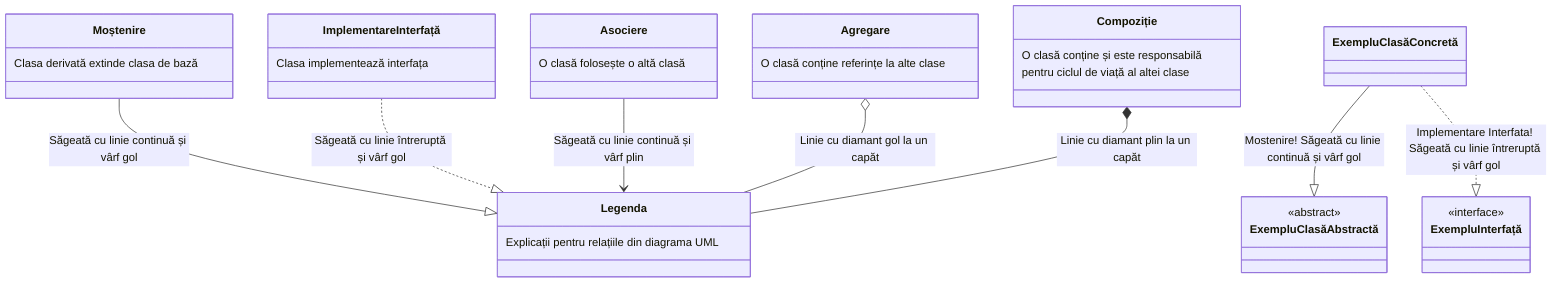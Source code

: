 classDiagram
    class Legenda {
        Explicații pentru relațiile din diagrama UML
    }

    class Moștenire {
        Clasa derivată extinde clasa de bază
    }

    class ImplementareInterfață {
        Clasa implementează interfața
    }

    class Asociere {
        O clasă folosește o altă clasă
    }

    class Agregare {
        O clasă conține referințe la alte clase
    }

    class Compoziție {
        O clasă conține și este responsabilă
        pentru ciclul de viață al altei clase
    }

    Moștenire --|> Legenda : Săgeată cu linie continuă și vârf gol
    ImplementareInterfață ..|> Legenda : Săgeată cu linie întreruptă și vârf gol
    Asociere --> Legenda : Săgeată cu linie continuă și vârf plin
    Agregare o-- Legenda : Linie cu diamant gol la un capăt
    Compoziție *-- Legenda : Linie cu diamant plin la un capăt

    class ExempluInterfață {
        <<interface>>
    }
    class ExempluClasăAbstractă {
        <<abstract>>
    }
    class ExempluClasăConcretă
    ExempluClasăConcretă --|> ExempluClasăAbstractă : Mostenire! Săgeată cu linie continuă și vârf gol
    ExempluClasăConcretă ..|> ExempluInterfață : Implementare Interfata! Săgeată cu linie întreruptă și vârf gol